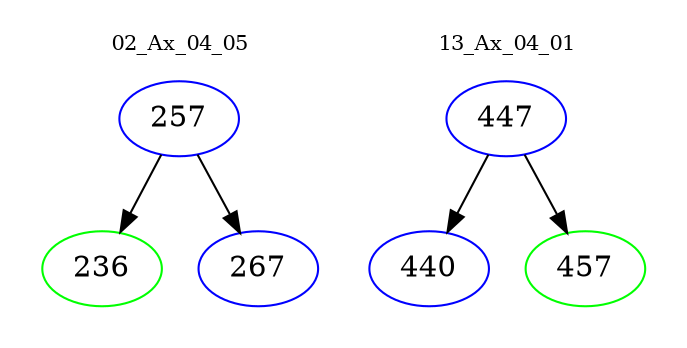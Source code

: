 digraph{
subgraph cluster_0 {
color = white
label = "02_Ax_04_05";
fontsize=10;
T0_257 [label="257", color="blue"]
T0_257 -> T0_236 [color="black"]
T0_236 [label="236", color="green"]
T0_257 -> T0_267 [color="black"]
T0_267 [label="267", color="blue"]
}
subgraph cluster_1 {
color = white
label = "13_Ax_04_01";
fontsize=10;
T1_447 [label="447", color="blue"]
T1_447 -> T1_440 [color="black"]
T1_440 [label="440", color="blue"]
T1_447 -> T1_457 [color="black"]
T1_457 [label="457", color="green"]
}
}
